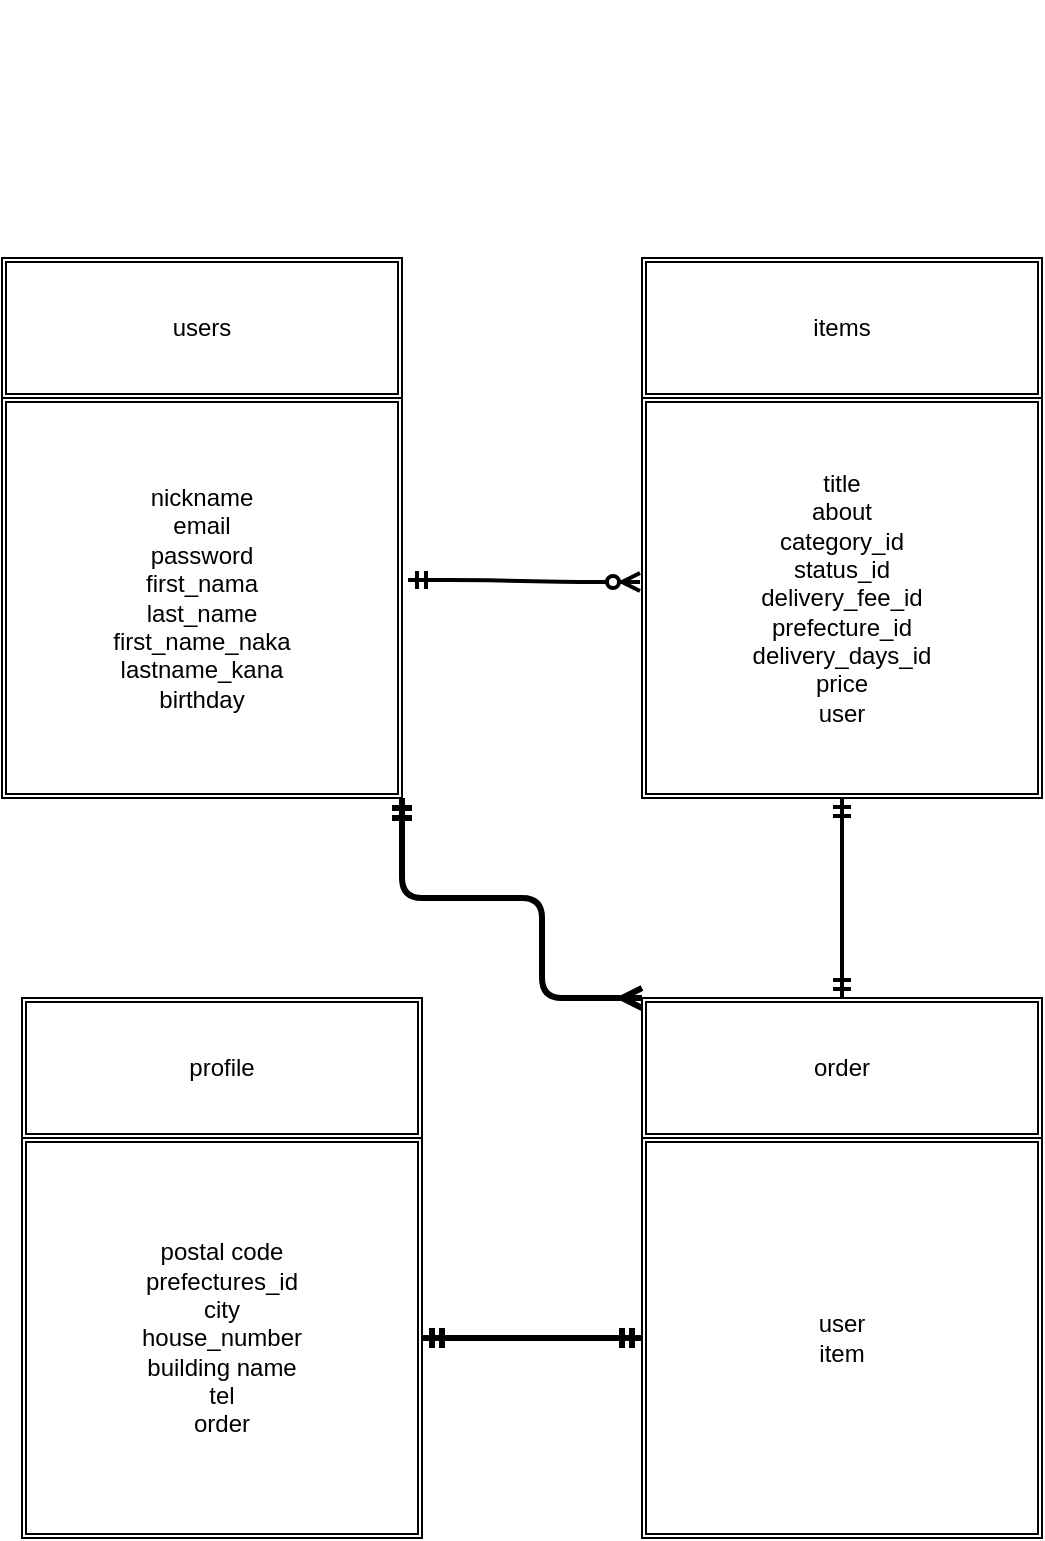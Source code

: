 <mxfile version="13.10.0" type="embed">
    <diagram id="4vEXQncufZ4LMPE7dy2J" name="ページ1">
        <mxGraphModel dx="1219" dy="680" grid="1" gridSize="10" guides="0" tooltips="1" connect="1" arrows="1" fold="1" page="1" pageScale="1" pageWidth="850" pageHeight="1100" math="0" shadow="0">
            <root>
                <mxCell id="0"/>
                <mxCell id="1" parent="0"/>
                <mxCell id="165" style="edgeStyle=none;rounded=0;orthogonalLoop=1;jettySize=auto;html=1;startArrow=ERmandOne;startFill=0;endArrow=ERoneToMany;endFill=0;" parent="1" edge="1">
                    <mxGeometry relative="1" as="geometry">
                        <mxPoint x="165" y="280" as="targetPoint"/>
                        <mxPoint x="165" y="280" as="sourcePoint"/>
                    </mxGeometry>
                </mxCell>
                <mxCell id="257" value="users" style="shape=ext;double=1;rounded=0;whiteSpace=wrap;html=1;sketch=0;align=center;" parent="1" vertex="1">
                    <mxGeometry x="80" y="400" width="200" height="70" as="geometry"/>
                </mxCell>
                <mxCell id="263" style="edgeStyle=orthogonalEdgeStyle;curved=0;rounded=1;sketch=0;orthogonalLoop=1;jettySize=auto;html=1;exitX=0.5;exitY=1;exitDx=0;exitDy=0;" parent="1" source="257" target="257" edge="1">
                    <mxGeometry relative="1" as="geometry"/>
                </mxCell>
                <mxCell id="315" style="edgeStyle=orthogonalEdgeStyle;curved=0;rounded=1;sketch=0;orthogonalLoop=1;jettySize=auto;html=1;exitX=1;exitY=1;exitDx=0;exitDy=0;entryX=0;entryY=0;entryDx=0;entryDy=0;startArrow=ERmandOne;startFill=0;endArrow=ERmany;endFill=0;endSize=6;strokeWidth=3;" parent="1" source="272" target="311" edge="1">
                    <mxGeometry relative="1" as="geometry">
                        <Array as="points">
                            <mxPoint x="280" y="720"/>
                            <mxPoint x="350" y="720"/>
                            <mxPoint x="350" y="770"/>
                        </Array>
                    </mxGeometry>
                </mxCell>
                <mxCell id="272" value="nickname&lt;br&gt;email&lt;br&gt;password&lt;br&gt;first_nama&lt;br&gt;last_name&lt;br&gt;first_name_naka&lt;br&gt;lastname_kana&lt;br&gt;birthday" style="shape=ext;double=1;whiteSpace=wrap;html=1;aspect=fixed;rounded=0;sketch=0;align=center;" parent="1" vertex="1">
                    <mxGeometry x="80" y="470" width="200" height="200" as="geometry"/>
                </mxCell>
                <mxCell id="306" value="items" style="shape=ext;double=1;rounded=0;whiteSpace=wrap;html=1;sketch=0;align=center;" parent="1" vertex="1">
                    <mxGeometry x="400" y="400" width="200" height="70" as="geometry"/>
                </mxCell>
                <mxCell id="314" style="edgeStyle=orthogonalEdgeStyle;curved=0;rounded=1;sketch=0;orthogonalLoop=1;jettySize=auto;html=1;exitX=0.5;exitY=1;exitDx=0;exitDy=0;entryX=0.5;entryY=0;entryDx=0;entryDy=0;startArrow=ERmandOne;startFill=0;endSize=6;strokeWidth=2;endArrow=ERmandOne;endFill=0;" parent="1" source="307" target="311" edge="1">
                    <mxGeometry relative="1" as="geometry"/>
                </mxCell>
                <mxCell id="307" value="title&lt;br&gt;&lt;span&gt;about&lt;/span&gt;&lt;br&gt;&lt;span&gt;category_id&lt;/span&gt;&lt;br&gt;&lt;span&gt;status_id&lt;/span&gt;&lt;br&gt;&lt;span&gt;delivery_fee_id&lt;br&gt;&lt;/span&gt;prefecture_id&lt;br&gt;delivery_days_id&lt;span&gt;&lt;br&gt;&lt;/span&gt;price&lt;br&gt;&lt;span&gt;user&lt;/span&gt;" style="shape=ext;double=1;whiteSpace=wrap;html=1;aspect=fixed;rounded=0;sketch=0;align=center;" parent="1" vertex="1">
                    <mxGeometry x="400" y="470" width="200" height="200" as="geometry"/>
                </mxCell>
                <mxCell id="308" value="" style="edgeStyle=entityRelationEdgeStyle;fontSize=12;html=1;endArrow=ERzeroToMany;endFill=1;entryX=-0.005;entryY=0.46;entryDx=0;entryDy=0;entryPerimeter=0;exitX=1.015;exitY=0.455;exitDx=0;exitDy=0;exitPerimeter=0;startArrow=ERmandOne;startFill=0;strokeWidth=2;" parent="1" source="272" target="307" edge="1">
                    <mxGeometry width="100" height="100" relative="1" as="geometry">
                        <mxPoint x="330" y="680" as="sourcePoint"/>
                        <mxPoint x="430" y="580" as="targetPoint"/>
                    </mxGeometry>
                </mxCell>
                <mxCell id="309" value="profile" style="shape=ext;double=1;rounded=0;whiteSpace=wrap;html=1;sketch=0;align=center;" parent="1" vertex="1">
                    <mxGeometry x="90" y="770" width="200" height="70" as="geometry"/>
                </mxCell>
                <mxCell id="318" style="edgeStyle=orthogonalEdgeStyle;curved=0;rounded=1;sketch=0;orthogonalLoop=1;jettySize=auto;html=1;exitX=1;exitY=0.5;exitDx=0;exitDy=0;entryX=0;entryY=0.5;entryDx=0;entryDy=0;startArrow=ERmandOne;startFill=0;endArrow=ERmandOne;endFill=0;endSize=6;strokeWidth=3;" parent="1" source="310" target="312" edge="1">
                    <mxGeometry relative="1" as="geometry"/>
                </mxCell>
                <mxCell id="310" value="&lt;span&gt;postal code&lt;/span&gt;&lt;br&gt;&lt;span&gt;prefectures_id&lt;/span&gt;&lt;br&gt;&lt;span&gt;city&lt;/span&gt;&lt;br&gt;&lt;span&gt;house_number&lt;/span&gt;&lt;br&gt;&lt;span&gt;building name&lt;/span&gt;&lt;br&gt;&lt;span&gt;tel&lt;/span&gt;&lt;br&gt;order" style="shape=ext;double=1;whiteSpace=wrap;html=1;aspect=fixed;rounded=0;sketch=0;align=center;" parent="1" vertex="1">
                    <mxGeometry x="90" y="840" width="200" height="200" as="geometry"/>
                </mxCell>
                <mxCell id="311" value="order" style="shape=ext;double=1;rounded=0;whiteSpace=wrap;html=1;sketch=0;align=center;" parent="1" vertex="1">
                    <mxGeometry x="400" y="770" width="200" height="70" as="geometry"/>
                </mxCell>
                <mxCell id="312" value="user&lt;br&gt;item" style="shape=ext;double=1;whiteSpace=wrap;html=1;aspect=fixed;rounded=0;sketch=0;align=center;" parent="1" vertex="1">
                    <mxGeometry x="400" y="840" width="200" height="200" as="geometry"/>
                </mxCell>
            </root>
        </mxGraphModel>
    </diagram>
</mxfile>